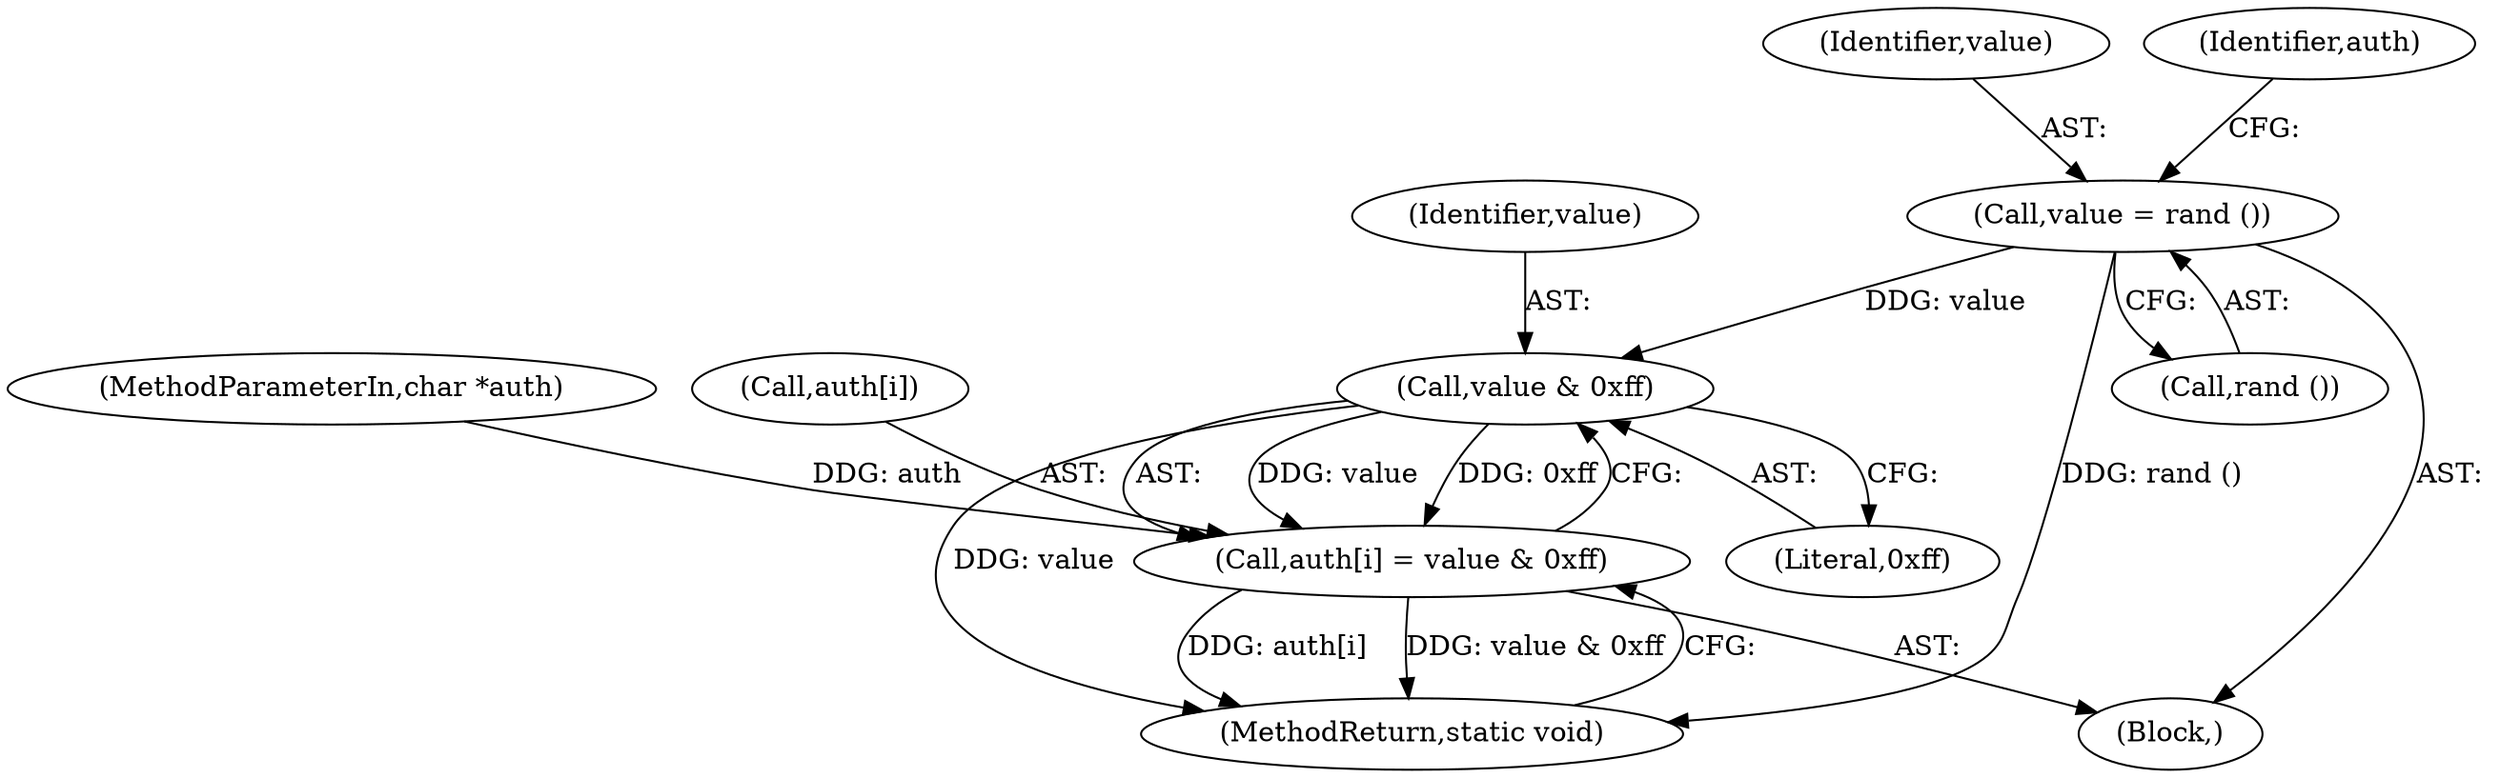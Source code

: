 digraph "0_libICE_ff5e59f32255913bb1cdf51441b98c9107ae165b@API" {
"1000154" [label="(Call,value = rand ())"];
"1000161" [label="(Call,value & 0xff)"];
"1000157" [label="(Call,auth[i] = value & 0xff)"];
"1000156" [label="(Call,rand ())"];
"1000155" [label="(Identifier,value)"];
"1000159" [label="(Identifier,auth)"];
"1000103" [label="(Block,)"];
"1000154" [label="(Call,value = rand ())"];
"1000164" [label="(MethodReturn,static void)"];
"1000162" [label="(Identifier,value)"];
"1000161" [label="(Call,value & 0xff)"];
"1000101" [label="(MethodParameterIn,char *auth)"];
"1000158" [label="(Call,auth[i])"];
"1000163" [label="(Literal,0xff)"];
"1000157" [label="(Call,auth[i] = value & 0xff)"];
"1000154" -> "1000103"  [label="AST: "];
"1000154" -> "1000156"  [label="CFG: "];
"1000155" -> "1000154"  [label="AST: "];
"1000156" -> "1000154"  [label="AST: "];
"1000159" -> "1000154"  [label="CFG: "];
"1000154" -> "1000164"  [label="DDG: rand ()"];
"1000154" -> "1000161"  [label="DDG: value"];
"1000161" -> "1000157"  [label="AST: "];
"1000161" -> "1000163"  [label="CFG: "];
"1000162" -> "1000161"  [label="AST: "];
"1000163" -> "1000161"  [label="AST: "];
"1000157" -> "1000161"  [label="CFG: "];
"1000161" -> "1000164"  [label="DDG: value"];
"1000161" -> "1000157"  [label="DDG: value"];
"1000161" -> "1000157"  [label="DDG: 0xff"];
"1000157" -> "1000103"  [label="AST: "];
"1000158" -> "1000157"  [label="AST: "];
"1000164" -> "1000157"  [label="CFG: "];
"1000157" -> "1000164"  [label="DDG: auth[i]"];
"1000157" -> "1000164"  [label="DDG: value & 0xff"];
"1000101" -> "1000157"  [label="DDG: auth"];
}
